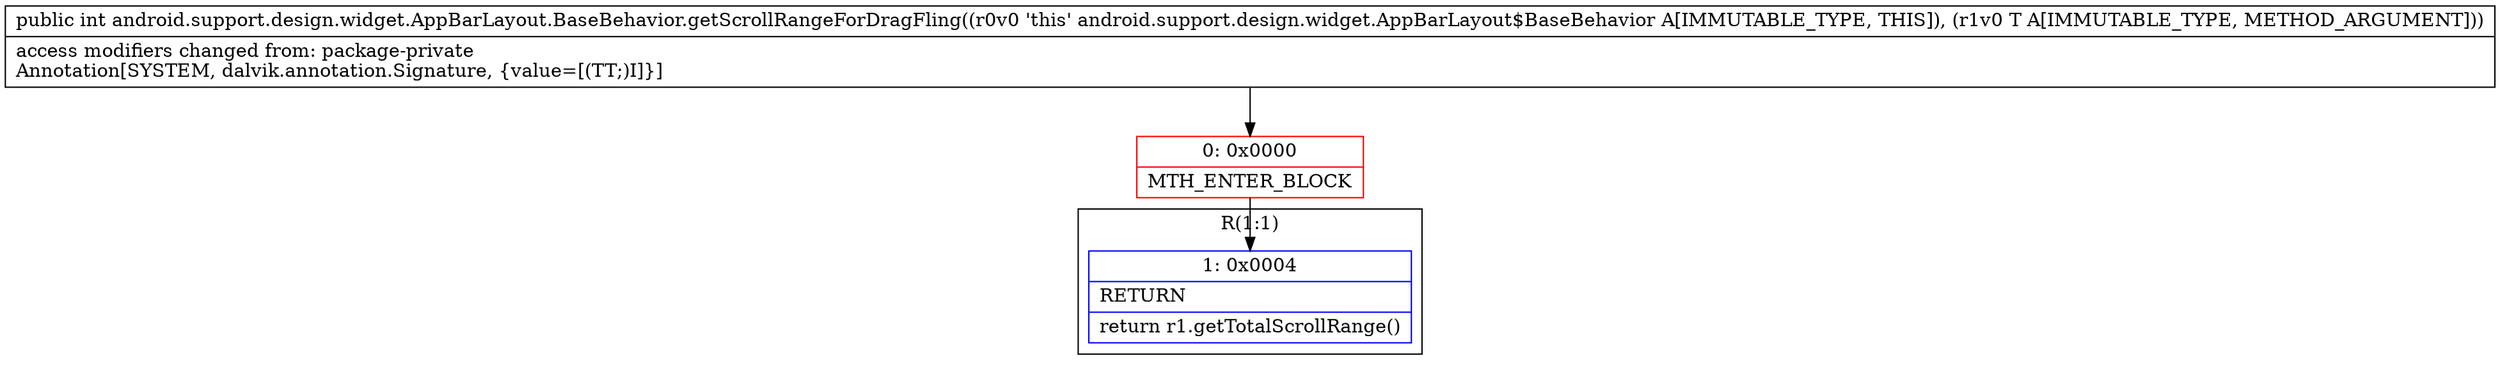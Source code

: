digraph "CFG forandroid.support.design.widget.AppBarLayout.BaseBehavior.getScrollRangeForDragFling(Landroid\/support\/design\/widget\/AppBarLayout;)I" {
subgraph cluster_Region_1521173931 {
label = "R(1:1)";
node [shape=record,color=blue];
Node_1 [shape=record,label="{1\:\ 0x0004|RETURN\l|return r1.getTotalScrollRange()\l}"];
}
Node_0 [shape=record,color=red,label="{0\:\ 0x0000|MTH_ENTER_BLOCK\l}"];
MethodNode[shape=record,label="{public int android.support.design.widget.AppBarLayout.BaseBehavior.getScrollRangeForDragFling((r0v0 'this' android.support.design.widget.AppBarLayout$BaseBehavior A[IMMUTABLE_TYPE, THIS]), (r1v0 T A[IMMUTABLE_TYPE, METHOD_ARGUMENT]))  | access modifiers changed from: package\-private\lAnnotation[SYSTEM, dalvik.annotation.Signature, \{value=[(TT;)I]\}]\l}"];
MethodNode -> Node_0;
Node_0 -> Node_1;
}

